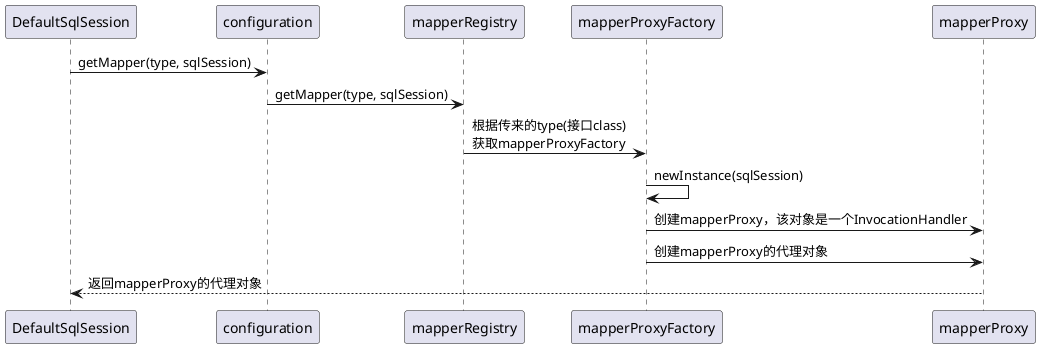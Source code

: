 @startuml
DefaultSqlSession -> configuration: getMapper(type, sqlSession)
configuration -> mapperRegistry: getMapper(type, sqlSession)
mapperRegistry -> mapperProxyFactory: 根据传来的type(接口class) \n获取mapperProxyFactory
mapperProxyFactory -> mapperProxyFactory: newInstance(sqlSession)
mapperProxyFactory -> mapperProxy: 创建mapperProxy，该对象是一个InvocationHandler
mapperProxyFactory -> mapperProxy: 创建mapperProxy的代理对象
DefaultSqlSession <-- mapperProxy: 返回mapperProxy的代理对象
@enduml